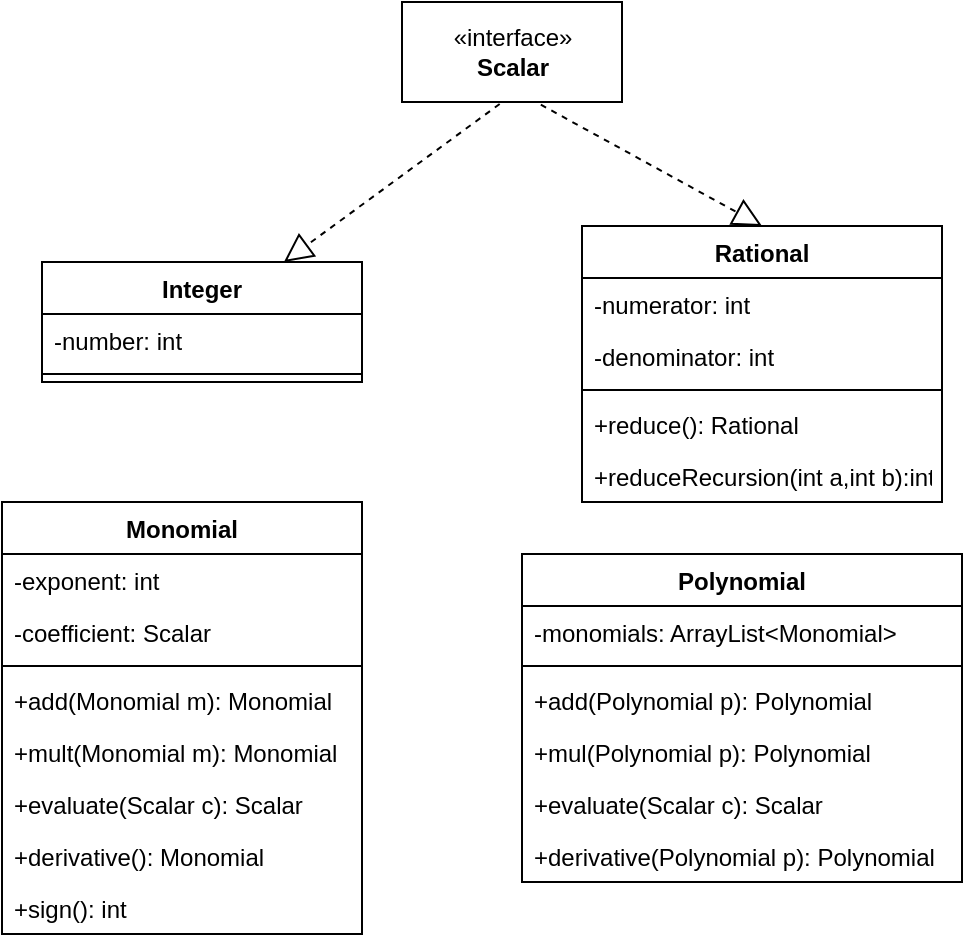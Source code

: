 <mxfile version="14.6.6" type="device"><diagram id="yZ1mCJaNr6NEFs14bjPe" name="Page-1"><mxGraphModel dx="1896" dy="577" grid="1" gridSize="10" guides="1" tooltips="1" connect="1" arrows="1" fold="1" page="1" pageScale="1" pageWidth="827" pageHeight="1169" math="0" shadow="0"><root><mxCell id="0"/><mxCell id="1" parent="0"/><mxCell id="TDD4NXY78ysdqTbJ0Yzh-3" value="«interface»&lt;br&gt;&lt;b&gt;Scalar&lt;/b&gt;" style="html=1;" vertex="1" parent="1"><mxGeometry x="110" y="60" width="110" height="50" as="geometry"/></mxCell><mxCell id="TDD4NXY78ysdqTbJ0Yzh-4" value="Rational" style="swimlane;fontStyle=1;align=center;verticalAlign=top;childLayout=stackLayout;horizontal=1;startSize=26;horizontalStack=0;resizeParent=1;resizeParentMax=0;resizeLast=0;collapsible=1;marginBottom=0;" vertex="1" parent="1"><mxGeometry x="200" y="172" width="180" height="138" as="geometry"/></mxCell><mxCell id="TDD4NXY78ysdqTbJ0Yzh-5" value="-numerator: int" style="text;strokeColor=none;fillColor=none;align=left;verticalAlign=top;spacingLeft=4;spacingRight=4;overflow=hidden;rotatable=0;points=[[0,0.5],[1,0.5]];portConstraint=eastwest;" vertex="1" parent="TDD4NXY78ysdqTbJ0Yzh-4"><mxGeometry y="26" width="180" height="26" as="geometry"/></mxCell><mxCell id="TDD4NXY78ysdqTbJ0Yzh-18" value="-denominator: int" style="text;strokeColor=none;fillColor=none;align=left;verticalAlign=top;spacingLeft=4;spacingRight=4;overflow=hidden;rotatable=0;points=[[0,0.5],[1,0.5]];portConstraint=eastwest;" vertex="1" parent="TDD4NXY78ysdqTbJ0Yzh-4"><mxGeometry y="52" width="180" height="26" as="geometry"/></mxCell><mxCell id="TDD4NXY78ysdqTbJ0Yzh-6" value="" style="line;strokeWidth=1;fillColor=none;align=left;verticalAlign=middle;spacingTop=-1;spacingLeft=3;spacingRight=3;rotatable=0;labelPosition=right;points=[];portConstraint=eastwest;" vertex="1" parent="TDD4NXY78ysdqTbJ0Yzh-4"><mxGeometry y="78" width="180" height="8" as="geometry"/></mxCell><mxCell id="TDD4NXY78ysdqTbJ0Yzh-19" value="+reduce(): Rational" style="text;strokeColor=none;fillColor=none;align=left;verticalAlign=top;spacingLeft=4;spacingRight=4;overflow=hidden;rotatable=0;points=[[0,0.5],[1,0.5]];portConstraint=eastwest;" vertex="1" parent="TDD4NXY78ysdqTbJ0Yzh-4"><mxGeometry y="86" width="180" height="26" as="geometry"/></mxCell><mxCell id="TDD4NXY78ysdqTbJ0Yzh-34" value="+reduceRecursion(int a,int b):int" style="text;strokeColor=none;fillColor=none;align=left;verticalAlign=top;spacingLeft=4;spacingRight=4;overflow=hidden;rotatable=0;points=[[0,0.5],[1,0.5]];portConstraint=eastwest;" vertex="1" parent="TDD4NXY78ysdqTbJ0Yzh-4"><mxGeometry y="112" width="180" height="26" as="geometry"/></mxCell><mxCell id="TDD4NXY78ysdqTbJ0Yzh-8" value="Integer" style="swimlane;fontStyle=1;align=center;verticalAlign=top;childLayout=stackLayout;horizontal=1;startSize=26;horizontalStack=0;resizeParent=1;resizeParentMax=0;resizeLast=0;collapsible=1;marginBottom=0;" vertex="1" parent="1"><mxGeometry x="-70" y="190" width="160" height="60" as="geometry"/></mxCell><mxCell id="TDD4NXY78ysdqTbJ0Yzh-9" value="-number: int" style="text;strokeColor=none;fillColor=none;align=left;verticalAlign=top;spacingLeft=4;spacingRight=4;overflow=hidden;rotatable=0;points=[[0,0.5],[1,0.5]];portConstraint=eastwest;" vertex="1" parent="TDD4NXY78ysdqTbJ0Yzh-8"><mxGeometry y="26" width="160" height="26" as="geometry"/></mxCell><mxCell id="TDD4NXY78ysdqTbJ0Yzh-10" value="" style="line;strokeWidth=1;fillColor=none;align=left;verticalAlign=middle;spacingTop=-1;spacingLeft=3;spacingRight=3;rotatable=0;labelPosition=right;points=[];portConstraint=eastwest;" vertex="1" parent="TDD4NXY78ysdqTbJ0Yzh-8"><mxGeometry y="52" width="160" height="8" as="geometry"/></mxCell><mxCell id="TDD4NXY78ysdqTbJ0Yzh-12" value="Monomial" style="swimlane;fontStyle=1;align=center;verticalAlign=top;childLayout=stackLayout;horizontal=1;startSize=26;horizontalStack=0;resizeParent=1;resizeParentMax=0;resizeLast=0;collapsible=1;marginBottom=0;" vertex="1" parent="1"><mxGeometry x="-90" y="310" width="180" height="216" as="geometry"/></mxCell><mxCell id="TDD4NXY78ysdqTbJ0Yzh-13" value="-exponent: int" style="text;strokeColor=none;fillColor=none;align=left;verticalAlign=top;spacingLeft=4;spacingRight=4;overflow=hidden;rotatable=0;points=[[0,0.5],[1,0.5]];portConstraint=eastwest;" vertex="1" parent="TDD4NXY78ysdqTbJ0Yzh-12"><mxGeometry y="26" width="180" height="26" as="geometry"/></mxCell><mxCell id="TDD4NXY78ysdqTbJ0Yzh-20" value="-coefficient: Scalar" style="text;strokeColor=none;fillColor=none;align=left;verticalAlign=top;spacingLeft=4;spacingRight=4;overflow=hidden;rotatable=0;points=[[0,0.5],[1,0.5]];portConstraint=eastwest;" vertex="1" parent="TDD4NXY78ysdqTbJ0Yzh-12"><mxGeometry y="52" width="180" height="26" as="geometry"/></mxCell><mxCell id="TDD4NXY78ysdqTbJ0Yzh-14" value="" style="line;strokeWidth=1;fillColor=none;align=left;verticalAlign=middle;spacingTop=-1;spacingLeft=3;spacingRight=3;rotatable=0;labelPosition=right;points=[];portConstraint=eastwest;" vertex="1" parent="TDD4NXY78ysdqTbJ0Yzh-12"><mxGeometry y="78" width="180" height="8" as="geometry"/></mxCell><mxCell id="TDD4NXY78ysdqTbJ0Yzh-15" value="+add(Monomial m): Monomial" style="text;strokeColor=none;fillColor=none;align=left;verticalAlign=top;spacingLeft=4;spacingRight=4;overflow=hidden;rotatable=0;points=[[0,0.5],[1,0.5]];portConstraint=eastwest;" vertex="1" parent="TDD4NXY78ysdqTbJ0Yzh-12"><mxGeometry y="86" width="180" height="26" as="geometry"/></mxCell><mxCell id="TDD4NXY78ysdqTbJ0Yzh-21" value="+mult(Monomial m): Monomial" style="text;strokeColor=none;fillColor=none;align=left;verticalAlign=top;spacingLeft=4;spacingRight=4;overflow=hidden;rotatable=0;points=[[0,0.5],[1,0.5]];portConstraint=eastwest;" vertex="1" parent="TDD4NXY78ysdqTbJ0Yzh-12"><mxGeometry y="112" width="180" height="26" as="geometry"/></mxCell><mxCell id="TDD4NXY78ysdqTbJ0Yzh-23" value="+evaluate(Scalar c): Scalar" style="text;strokeColor=none;fillColor=none;align=left;verticalAlign=top;spacingLeft=4;spacingRight=4;overflow=hidden;rotatable=0;points=[[0,0.5],[1,0.5]];portConstraint=eastwest;" vertex="1" parent="TDD4NXY78ysdqTbJ0Yzh-12"><mxGeometry y="138" width="180" height="26" as="geometry"/></mxCell><mxCell id="TDD4NXY78ysdqTbJ0Yzh-22" value="+derivative(): Monomial" style="text;strokeColor=none;fillColor=none;align=left;verticalAlign=top;spacingLeft=4;spacingRight=4;overflow=hidden;rotatable=0;points=[[0,0.5],[1,0.5]];portConstraint=eastwest;" vertex="1" parent="TDD4NXY78ysdqTbJ0Yzh-12"><mxGeometry y="164" width="180" height="26" as="geometry"/></mxCell><mxCell id="TDD4NXY78ysdqTbJ0Yzh-24" value="+sign(): int" style="text;strokeColor=none;fillColor=none;align=left;verticalAlign=top;spacingLeft=4;spacingRight=4;overflow=hidden;rotatable=0;points=[[0,0.5],[1,0.5]];portConstraint=eastwest;" vertex="1" parent="TDD4NXY78ysdqTbJ0Yzh-12"><mxGeometry y="190" width="180" height="26" as="geometry"/></mxCell><mxCell id="TDD4NXY78ysdqTbJ0Yzh-16" value="" style="endArrow=block;dashed=1;endFill=0;endSize=12;html=1;exitX=0.444;exitY=1.02;exitDx=0;exitDy=0;exitPerimeter=0;" edge="1" parent="1" source="TDD4NXY78ysdqTbJ0Yzh-3" target="TDD4NXY78ysdqTbJ0Yzh-8"><mxGeometry width="160" relative="1" as="geometry"><mxPoint x="160" y="140" as="sourcePoint"/><mxPoint x="320" y="140" as="targetPoint"/></mxGeometry></mxCell><mxCell id="TDD4NXY78ysdqTbJ0Yzh-17" value="" style="endArrow=block;dashed=1;endFill=0;endSize=12;html=1;exitX=0.631;exitY=1.027;exitDx=0;exitDy=0;exitPerimeter=0;entryX=0.5;entryY=0;entryDx=0;entryDy=0;" edge="1" parent="1" source="TDD4NXY78ysdqTbJ0Yzh-3" target="TDD4NXY78ysdqTbJ0Yzh-4"><mxGeometry width="160" relative="1" as="geometry"><mxPoint x="280.0" y="111" as="sourcePoint"/><mxPoint x="284.153" y="200" as="targetPoint"/></mxGeometry></mxCell><mxCell id="TDD4NXY78ysdqTbJ0Yzh-26" value="Polynomial" style="swimlane;fontStyle=1;align=center;verticalAlign=top;childLayout=stackLayout;horizontal=1;startSize=26;horizontalStack=0;resizeParent=1;resizeParentMax=0;resizeLast=0;collapsible=1;marginBottom=0;" vertex="1" parent="1"><mxGeometry x="170" y="336" width="220" height="164" as="geometry"/></mxCell><mxCell id="TDD4NXY78ysdqTbJ0Yzh-27" value="-monomials: ArrayList&lt;Monomial&gt;" style="text;strokeColor=none;fillColor=none;align=left;verticalAlign=top;spacingLeft=4;spacingRight=4;overflow=hidden;rotatable=0;points=[[0,0.5],[1,0.5]];portConstraint=eastwest;" vertex="1" parent="TDD4NXY78ysdqTbJ0Yzh-26"><mxGeometry y="26" width="220" height="26" as="geometry"/></mxCell><mxCell id="TDD4NXY78ysdqTbJ0Yzh-28" value="" style="line;strokeWidth=1;fillColor=none;align=left;verticalAlign=middle;spacingTop=-1;spacingLeft=3;spacingRight=3;rotatable=0;labelPosition=right;points=[];portConstraint=eastwest;" vertex="1" parent="TDD4NXY78ysdqTbJ0Yzh-26"><mxGeometry y="52" width="220" height="8" as="geometry"/></mxCell><mxCell id="TDD4NXY78ysdqTbJ0Yzh-29" value="+add(Polynomial p): Polynomial" style="text;strokeColor=none;fillColor=none;align=left;verticalAlign=top;spacingLeft=4;spacingRight=4;overflow=hidden;rotatable=0;points=[[0,0.5],[1,0.5]];portConstraint=eastwest;" vertex="1" parent="TDD4NXY78ysdqTbJ0Yzh-26"><mxGeometry y="60" width="220" height="26" as="geometry"/></mxCell><mxCell id="TDD4NXY78ysdqTbJ0Yzh-30" value="+mul(Polynomial p): Polynomial" style="text;strokeColor=none;fillColor=none;align=left;verticalAlign=top;spacingLeft=4;spacingRight=4;overflow=hidden;rotatable=0;points=[[0,0.5],[1,0.5]];portConstraint=eastwest;" vertex="1" parent="TDD4NXY78ysdqTbJ0Yzh-26"><mxGeometry y="86" width="220" height="26" as="geometry"/></mxCell><mxCell id="TDD4NXY78ysdqTbJ0Yzh-31" value="+evaluate(Scalar c): Scalar" style="text;strokeColor=none;fillColor=none;align=left;verticalAlign=top;spacingLeft=4;spacingRight=4;overflow=hidden;rotatable=0;points=[[0,0.5],[1,0.5]];portConstraint=eastwest;" vertex="1" parent="TDD4NXY78ysdqTbJ0Yzh-26"><mxGeometry y="112" width="220" height="26" as="geometry"/></mxCell><mxCell id="TDD4NXY78ysdqTbJ0Yzh-33" value="+derivative(Polynomial p): Polynomial" style="text;strokeColor=none;fillColor=none;align=left;verticalAlign=top;spacingLeft=4;spacingRight=4;overflow=hidden;rotatable=0;points=[[0,0.5],[1,0.5]];portConstraint=eastwest;" vertex="1" parent="TDD4NXY78ysdqTbJ0Yzh-26"><mxGeometry y="138" width="220" height="26" as="geometry"/></mxCell></root></mxGraphModel></diagram></mxfile>